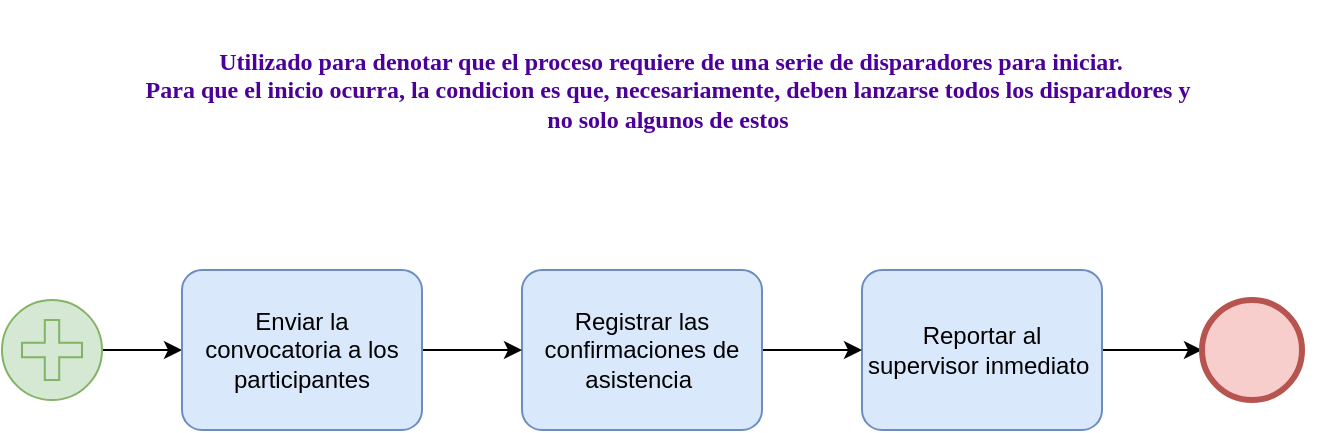 <mxfile version="20.8.10" type="device"><diagram name="Página-1" id="P_bF8snA5irhiuQWkeIn"><mxGraphModel dx="864" dy="516" grid="1" gridSize="10" guides="1" tooltips="1" connect="1" arrows="1" fold="1" page="1" pageScale="1" pageWidth="827" pageHeight="1169" math="0" shadow="0"><root><mxCell id="0"/><mxCell id="1" parent="0"/><mxCell id="CpoV2q-7PxZtPdDRP0iY-6" value="" style="edgeStyle=orthogonalEdgeStyle;rounded=0;orthogonalLoop=1;jettySize=auto;html=1;" edge="1" parent="1" source="CpoV2q-7PxZtPdDRP0iY-1" target="CpoV2q-7PxZtPdDRP0iY-4"><mxGeometry relative="1" as="geometry"/></mxCell><mxCell id="CpoV2q-7PxZtPdDRP0iY-1" value="" style="points=[[0.145,0.145,0],[0.5,0,0],[0.855,0.145,0],[1,0.5,0],[0.855,0.855,0],[0.5,1,0],[0.145,0.855,0],[0,0.5,0]];shape=mxgraph.bpmn.event;html=1;verticalLabelPosition=bottom;labelBackgroundColor=#ffffff;verticalAlign=top;align=center;perimeter=ellipsePerimeter;outlineConnect=0;aspect=fixed;outline=eventInt;symbol=parallelMultiple;fillColor=#d5e8d4;strokeColor=#82b366;" vertex="1" parent="1"><mxGeometry x="80" y="200" width="50" height="50" as="geometry"/></mxCell><mxCell id="CpoV2q-7PxZtPdDRP0iY-9" value="" style="edgeStyle=orthogonalEdgeStyle;rounded=0;orthogonalLoop=1;jettySize=auto;html=1;" edge="1" parent="1" source="CpoV2q-7PxZtPdDRP0iY-2" target="CpoV2q-7PxZtPdDRP0iY-5"><mxGeometry relative="1" as="geometry"/></mxCell><mxCell id="CpoV2q-7PxZtPdDRP0iY-2" value="Reportar al supervisor inmediato&amp;nbsp;" style="points=[[0.25,0,0],[0.5,0,0],[0.75,0,0],[1,0.25,0],[1,0.5,0],[1,0.75,0],[0.75,1,0],[0.5,1,0],[0.25,1,0],[0,0.75,0],[0,0.5,0],[0,0.25,0]];shape=mxgraph.bpmn.task;whiteSpace=wrap;rectStyle=rounded;size=10;html=1;taskMarker=abstract;fillColor=#dae8fc;strokeColor=#6c8ebf;" vertex="1" parent="1"><mxGeometry x="510" y="185" width="120" height="80" as="geometry"/></mxCell><mxCell id="CpoV2q-7PxZtPdDRP0iY-8" value="" style="edgeStyle=orthogonalEdgeStyle;rounded=0;orthogonalLoop=1;jettySize=auto;html=1;" edge="1" parent="1" source="CpoV2q-7PxZtPdDRP0iY-3" target="CpoV2q-7PxZtPdDRP0iY-2"><mxGeometry relative="1" as="geometry"/></mxCell><mxCell id="CpoV2q-7PxZtPdDRP0iY-3" value="Registrar las confirmaciones de asistencia&amp;nbsp;" style="points=[[0.25,0,0],[0.5,0,0],[0.75,0,0],[1,0.25,0],[1,0.5,0],[1,0.75,0],[0.75,1,0],[0.5,1,0],[0.25,1,0],[0,0.75,0],[0,0.5,0],[0,0.25,0]];shape=mxgraph.bpmn.task;whiteSpace=wrap;rectStyle=rounded;size=10;html=1;taskMarker=abstract;fillColor=#dae8fc;strokeColor=#6c8ebf;" vertex="1" parent="1"><mxGeometry x="340" y="185" width="120" height="80" as="geometry"/></mxCell><mxCell id="CpoV2q-7PxZtPdDRP0iY-7" value="" style="edgeStyle=orthogonalEdgeStyle;rounded=0;orthogonalLoop=1;jettySize=auto;html=1;" edge="1" parent="1" source="CpoV2q-7PxZtPdDRP0iY-4" target="CpoV2q-7PxZtPdDRP0iY-3"><mxGeometry relative="1" as="geometry"/></mxCell><mxCell id="CpoV2q-7PxZtPdDRP0iY-4" value="Enviar la convocatoria a los participantes" style="points=[[0.25,0,0],[0.5,0,0],[0.75,0,0],[1,0.25,0],[1,0.5,0],[1,0.75,0],[0.75,1,0],[0.5,1,0],[0.25,1,0],[0,0.75,0],[0,0.5,0],[0,0.25,0]];shape=mxgraph.bpmn.task;whiteSpace=wrap;rectStyle=rounded;size=10;html=1;taskMarker=abstract;fillColor=#dae8fc;strokeColor=#6c8ebf;" vertex="1" parent="1"><mxGeometry x="170" y="185" width="120" height="80" as="geometry"/></mxCell><mxCell id="CpoV2q-7PxZtPdDRP0iY-5" value="" style="points=[[0.145,0.145,0],[0.5,0,0],[0.855,0.145,0],[1,0.5,0],[0.855,0.855,0],[0.5,1,0],[0.145,0.855,0],[0,0.5,0]];shape=mxgraph.bpmn.event;html=1;verticalLabelPosition=bottom;labelBackgroundColor=#ffffff;verticalAlign=top;align=center;perimeter=ellipsePerimeter;outlineConnect=0;aspect=fixed;outline=end;symbol=terminate2;fillColor=#f8cecc;strokeColor=#b85450;" vertex="1" parent="1"><mxGeometry x="680" y="200" width="50" height="50" as="geometry"/></mxCell><mxCell id="CpoV2q-7PxZtPdDRP0iY-10" value="&lt;h4&gt;&lt;font color=&quot;#4c0099&quot; face=&quot;Georgia&quot;&gt;Utilizado para denotar que el proceso requiere de una serie de disparadores para iniciar.&lt;br&gt;Para que el inicio ocurra, la condicion es que, necesariamente, deben lanzarse todos los disparadores y&amp;nbsp;&lt;br&gt;no solo algunos de estos&amp;nbsp;&lt;/font&gt;&lt;/h4&gt;" style="text;html=1;align=center;verticalAlign=middle;resizable=0;points=[];autosize=1;strokeColor=none;fillColor=none;" vertex="1" parent="1"><mxGeometry x="84" y="50" width="660" height="90" as="geometry"/></mxCell></root></mxGraphModel></diagram></mxfile>